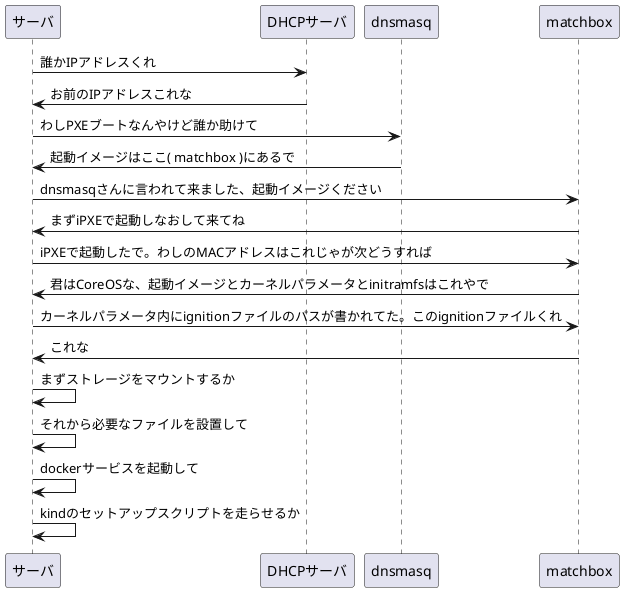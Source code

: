 @startuml
"サーバ" -> DHCPサーバ: 誰かIPアドレスくれ
"DHCPサーバ" -> サーバ: お前のIPアドレスこれな
"サーバ" -> dnsmasq: わしPXEブートなんやけど誰か助けて
"dnsmasq" -> サーバ: 起動イメージはここ( matchbox )にあるで
"サーバ" -> matchbox: dnsmasqさんに言われて来ました、起動イメージください
"matchbox" -> サーバ: まずiPXEで起動しなおして来てね
"サーバ" -> matchbox: iPXEで起動したで。わしのMACアドレスはこれじゃが次どうすれば
matchbox -> サーバ: 君はCoreOSな、起動イメージとカーネルパラメータとinitramfsはこれやで
"サーバ" -> matchbox: カーネルパラメータ内にignitionファイルのパスが書かれてた。このignitionファイルくれ
matchbox -> サーバ: これな
"サーバ" -> サーバ: まずストレージをマウントするか
"サーバ" -> サーバ: それから必要なファイルを設置して
"サーバ" -> サーバ: dockerサービスを起動して
"サーバ" -> サーバ: kindのセットアップスクリプトを走らせるか
@enduml
